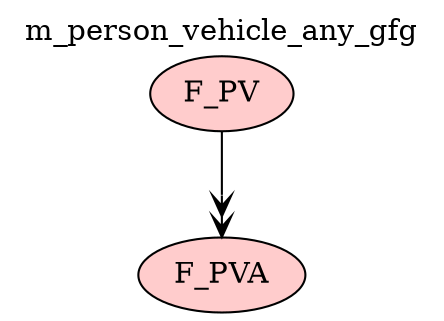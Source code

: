 digraph {graph[label=m_person_vehicle_any_gfg,labelloc=tl,labelfontsize=12];
"F_PV"[shape=oval,fillcolor="#FFCCCC",style ="filled",label="F_PV"];
"F_PVA"[shape=oval,fillcolor="#FFCCCC",style ="filled",label="F_PVA"];

"F_PV"->"F_PVA"[label=" ",arrowhead=veevee];
}
